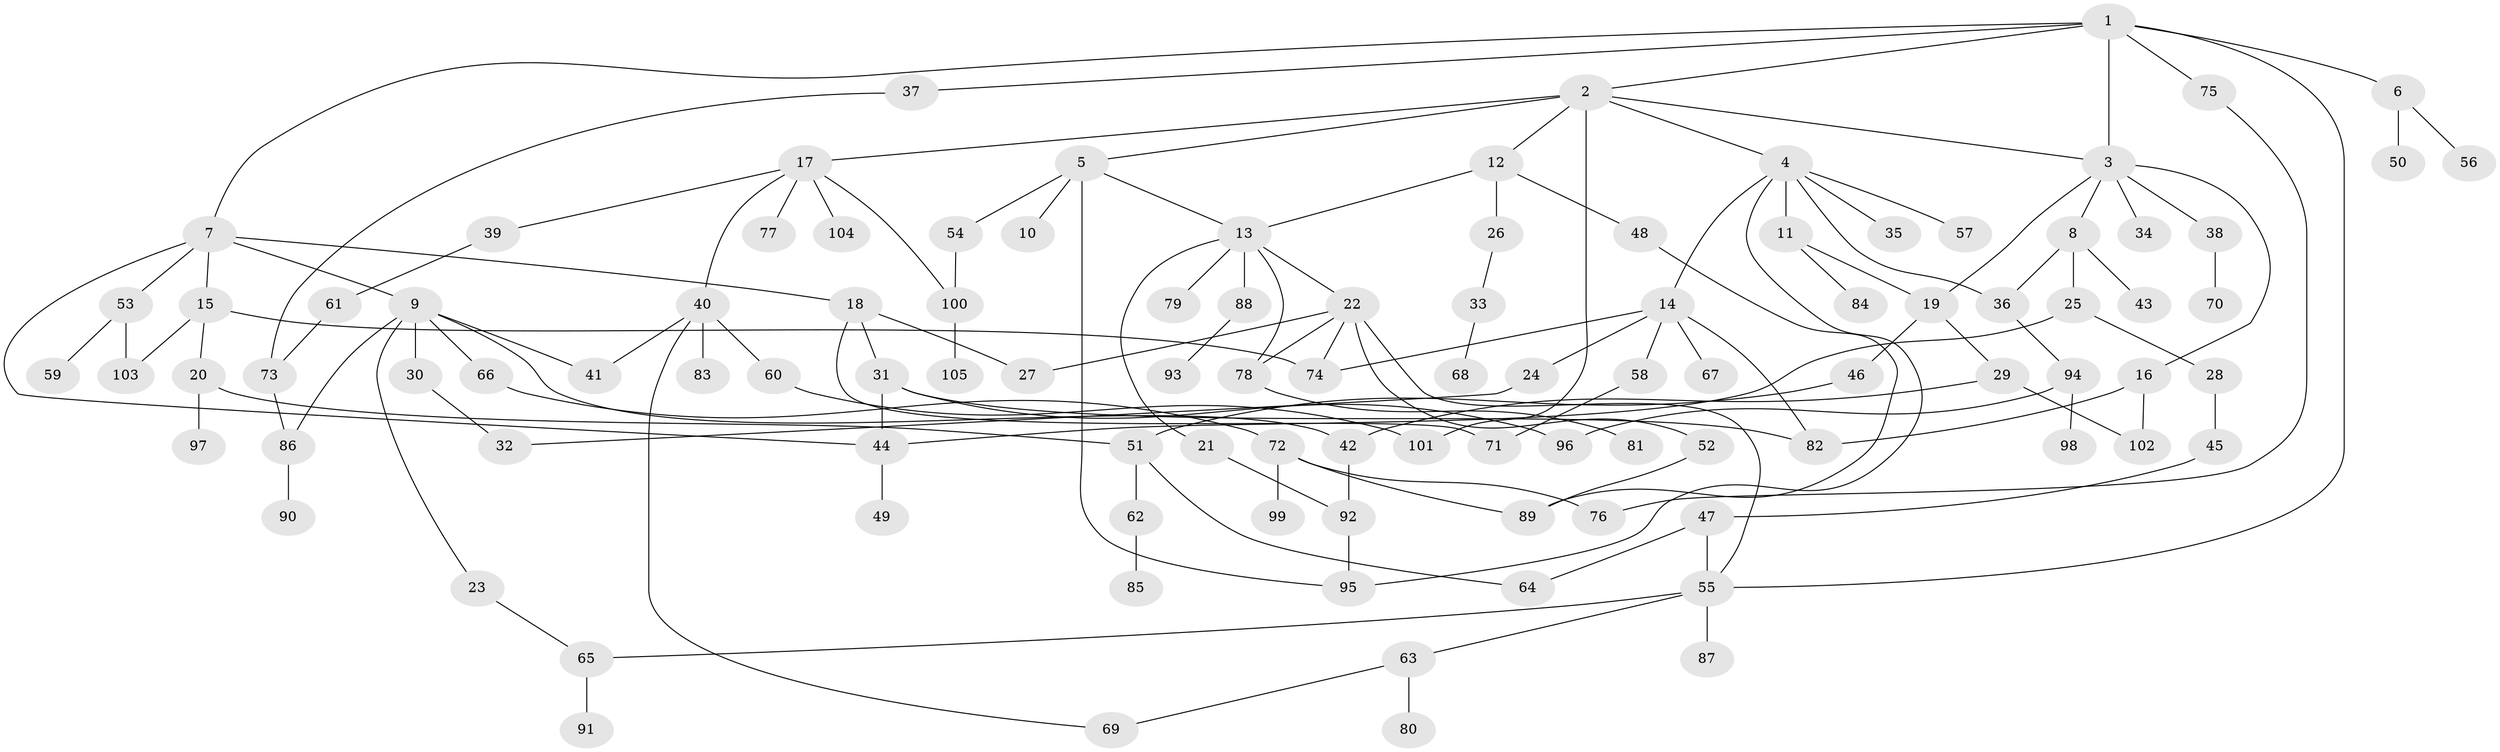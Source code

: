 // Generated by graph-tools (version 1.1) at 2025/10/02/27/25 16:10:51]
// undirected, 105 vertices, 139 edges
graph export_dot {
graph [start="1"]
  node [color=gray90,style=filled];
  1;
  2;
  3;
  4;
  5;
  6;
  7;
  8;
  9;
  10;
  11;
  12;
  13;
  14;
  15;
  16;
  17;
  18;
  19;
  20;
  21;
  22;
  23;
  24;
  25;
  26;
  27;
  28;
  29;
  30;
  31;
  32;
  33;
  34;
  35;
  36;
  37;
  38;
  39;
  40;
  41;
  42;
  43;
  44;
  45;
  46;
  47;
  48;
  49;
  50;
  51;
  52;
  53;
  54;
  55;
  56;
  57;
  58;
  59;
  60;
  61;
  62;
  63;
  64;
  65;
  66;
  67;
  68;
  69;
  70;
  71;
  72;
  73;
  74;
  75;
  76;
  77;
  78;
  79;
  80;
  81;
  82;
  83;
  84;
  85;
  86;
  87;
  88;
  89;
  90;
  91;
  92;
  93;
  94;
  95;
  96;
  97;
  98;
  99;
  100;
  101;
  102;
  103;
  104;
  105;
  1 -- 2;
  1 -- 6;
  1 -- 7;
  1 -- 37;
  1 -- 75;
  1 -- 55;
  1 -- 3;
  2 -- 3;
  2 -- 4;
  2 -- 5;
  2 -- 12;
  2 -- 17;
  2 -- 101;
  3 -- 8;
  3 -- 16;
  3 -- 19;
  3 -- 34;
  3 -- 38;
  4 -- 11;
  4 -- 14;
  4 -- 35;
  4 -- 57;
  4 -- 95;
  4 -- 36;
  5 -- 10;
  5 -- 54;
  5 -- 95;
  5 -- 13;
  6 -- 50;
  6 -- 56;
  7 -- 9;
  7 -- 15;
  7 -- 18;
  7 -- 53;
  7 -- 44;
  8 -- 25;
  8 -- 36;
  8 -- 43;
  9 -- 23;
  9 -- 30;
  9 -- 66;
  9 -- 86;
  9 -- 41;
  9 -- 42;
  11 -- 84;
  11 -- 19;
  12 -- 13;
  12 -- 26;
  12 -- 48;
  13 -- 21;
  13 -- 22;
  13 -- 79;
  13 -- 88;
  13 -- 78;
  14 -- 24;
  14 -- 58;
  14 -- 67;
  14 -- 74;
  14 -- 82;
  15 -- 20;
  15 -- 74;
  15 -- 103;
  16 -- 102;
  16 -- 82;
  17 -- 39;
  17 -- 40;
  17 -- 77;
  17 -- 104;
  17 -- 100;
  18 -- 31;
  18 -- 27;
  18 -- 71;
  19 -- 29;
  19 -- 46;
  20 -- 97;
  20 -- 51;
  21 -- 92;
  22 -- 27;
  22 -- 52;
  22 -- 55;
  22 -- 78;
  22 -- 74;
  23 -- 65;
  24 -- 32;
  25 -- 28;
  25 -- 44;
  26 -- 33;
  28 -- 45;
  29 -- 42;
  29 -- 102;
  30 -- 32;
  31 -- 44;
  31 -- 82;
  31 -- 96;
  33 -- 68;
  36 -- 94;
  37 -- 73;
  38 -- 70;
  39 -- 61;
  40 -- 41;
  40 -- 60;
  40 -- 83;
  40 -- 69;
  42 -- 92;
  44 -- 49;
  45 -- 47;
  46 -- 51;
  47 -- 64;
  47 -- 55;
  48 -- 89;
  51 -- 62;
  51 -- 64;
  52 -- 89;
  53 -- 59;
  53 -- 103;
  54 -- 100;
  55 -- 63;
  55 -- 65;
  55 -- 87;
  58 -- 71;
  60 -- 101;
  61 -- 73;
  62 -- 85;
  63 -- 69;
  63 -- 80;
  65 -- 91;
  66 -- 72;
  72 -- 89;
  72 -- 99;
  72 -- 76;
  73 -- 86;
  75 -- 76;
  78 -- 81;
  86 -- 90;
  88 -- 93;
  92 -- 95;
  94 -- 98;
  94 -- 96;
  100 -- 105;
}
